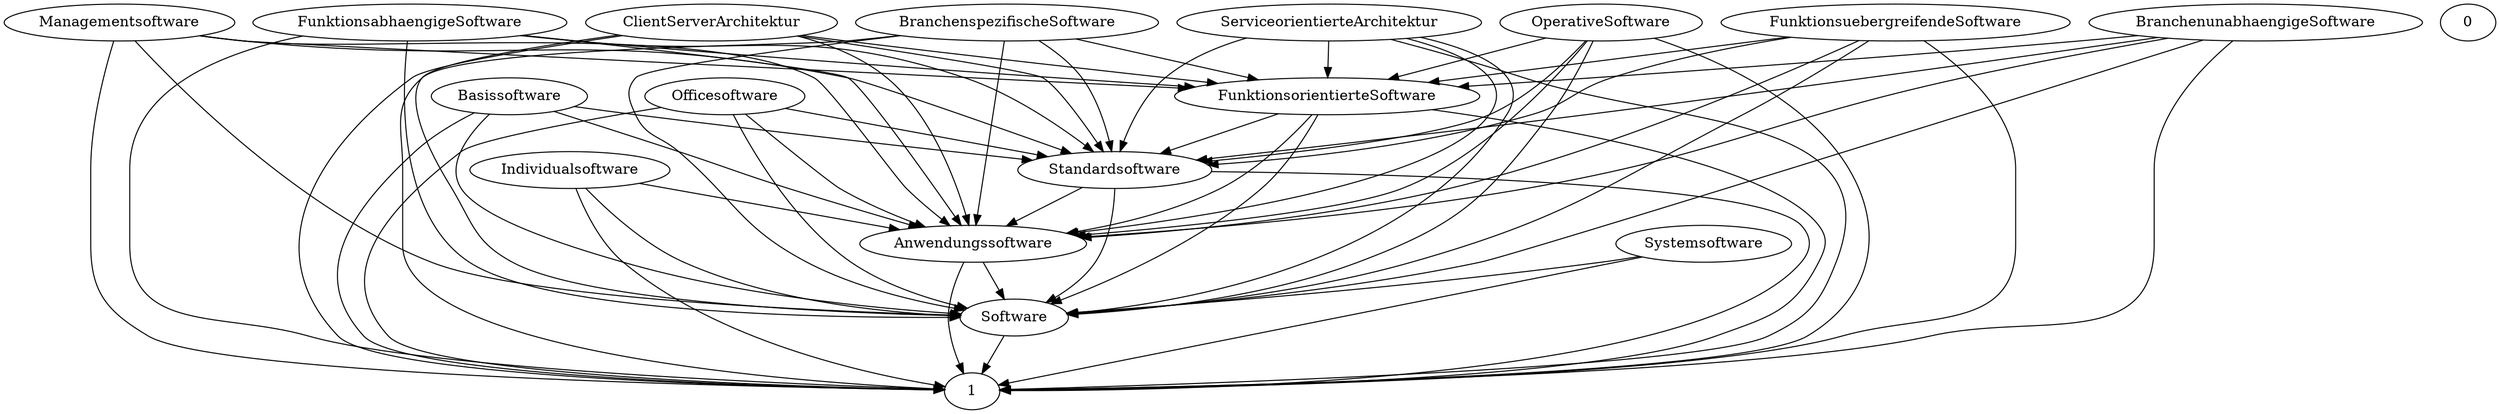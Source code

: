 digraph G {
  Individualsoftware;
  FunktionsabhaengigeSoftware;
  ClientServerArchitektur;
  Anwendungssoftware;
  Managementsoftware;
  BranchenspezifischeSoftware;
  Standardsoftware;
  BranchenunabhaengigeSoftware;
  Basissoftware;
  ServiceorientierteArchitektur;
  Software;
  OperativeSoftware;
  0;
  Systemsoftware;
  Officesoftware;
  1;
  FunktionsorientierteSoftware;
  FunktionsuebergreifendeSoftware;
  FunktionsorientierteSoftware -> Standardsoftware;
  Software -> 1;
  OperativeSoftware -> FunktionsorientierteSoftware;
  Anwendungssoftware -> Software;
  BranchenspezifischeSoftware -> FunktionsorientierteSoftware;
  ClientServerArchitektur -> FunktionsorientierteSoftware;
  Systemsoftware -> Software;
  Managementsoftware -> FunktionsorientierteSoftware;
  BranchenunabhaengigeSoftware -> FunktionsorientierteSoftware;
  Officesoftware -> Standardsoftware;
  FunktionsabhaengigeSoftware -> FunktionsorientierteSoftware;
  FunktionsuebergreifendeSoftware -> FunktionsorientierteSoftware;
  ServiceorientierteArchitektur -> FunktionsorientierteSoftware;
  Standardsoftware -> Anwendungssoftware;
  Basissoftware -> Standardsoftware;
  Individualsoftware -> Anwendungssoftware;
  Individualsoftware -> Software;
  FunktionsabhaengigeSoftware -> Standardsoftware;
  ClientServerArchitektur -> Standardsoftware;
  Anwendungssoftware -> 1;
  Managementsoftware -> Standardsoftware;
  BranchenspezifischeSoftware -> Standardsoftware;
  Standardsoftware -> Software;
  Standardsoftware -> 1;
  BranchenunabhaengigeSoftware -> Standardsoftware;
  Basissoftware -> Software;
  Basissoftware -> Anwendungssoftware;
  Basissoftware -> 1;
  ServiceorientierteArchitektur -> Standardsoftware;
  OperativeSoftware -> Standardsoftware;
  Systemsoftware -> 1;
  Officesoftware -> Software;
  Officesoftware -> Anwendungssoftware;
  Officesoftware -> 1;
  FunktionsorientierteSoftware -> Software;
  FunktionsorientierteSoftware -> Anwendungssoftware;
  FunktionsorientierteSoftware -> 1;
  FunktionsuebergreifendeSoftware -> Software;
  FunktionsuebergreifendeSoftware -> Anwendungssoftware;
  FunktionsuebergreifendeSoftware -> Standardsoftware;
  FunktionsuebergreifendeSoftware -> 1;
  Individualsoftware -> 1;
  FunktionsabhaengigeSoftware -> Software;
  FunktionsabhaengigeSoftware -> Anwendungssoftware;
  FunktionsabhaengigeSoftware -> 1;
  ClientServerArchitektur -> Software;
  ClientServerArchitektur -> Anwendungssoftware;
  ClientServerArchitektur -> 1;
  Managementsoftware -> Software;
  Managementsoftware -> Anwendungssoftware;
  Managementsoftware -> 1;
  BranchenspezifischeSoftware -> Software;
  BranchenspezifischeSoftware -> Anwendungssoftware;
  BranchenspezifischeSoftware -> 1;
  BranchenunabhaengigeSoftware -> Software;
  BranchenunabhaengigeSoftware -> Anwendungssoftware;
  BranchenunabhaengigeSoftware -> 1;
  ServiceorientierteArchitektur -> Software;
  ServiceorientierteArchitektur -> Anwendungssoftware;
  ServiceorientierteArchitektur -> 1;
  OperativeSoftware -> Software;
  OperativeSoftware -> Anwendungssoftware;
  OperativeSoftware -> 1;
}
